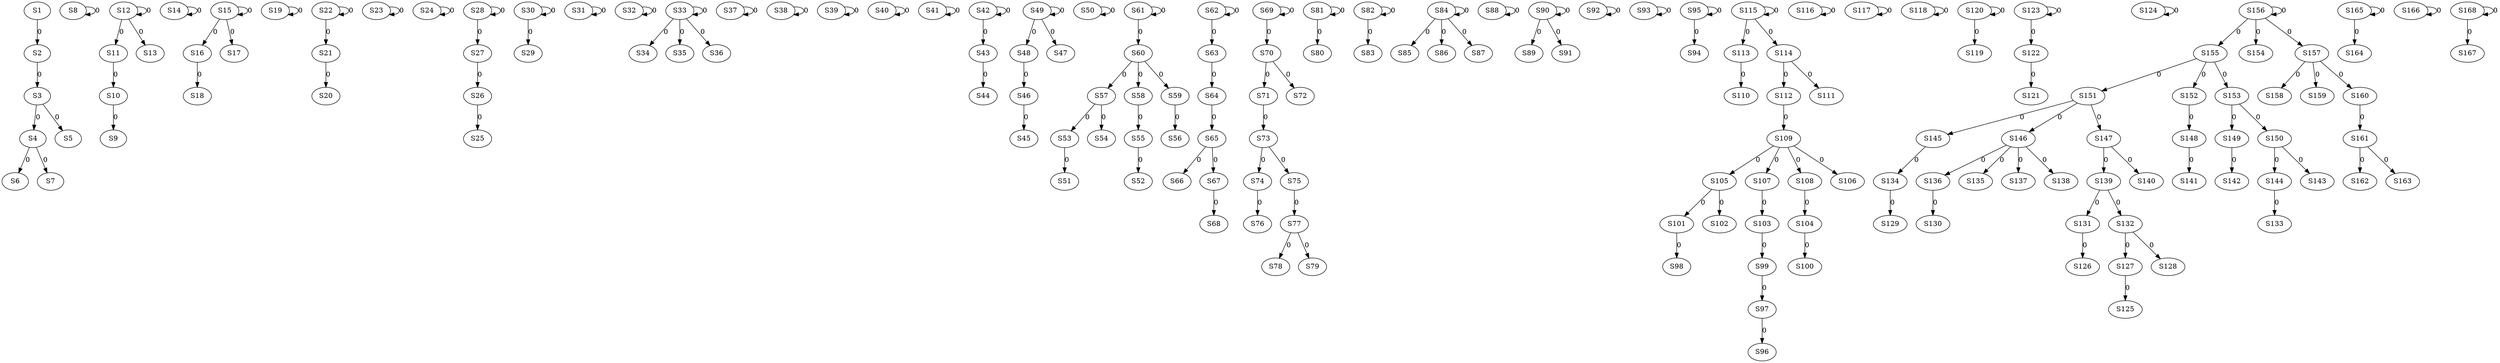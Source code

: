 strict digraph {
	S1 -> S2 [ label = 0 ];
	S2 -> S3 [ label = 0 ];
	S3 -> S4 [ label = 0 ];
	S3 -> S5 [ label = 0 ];
	S4 -> S6 [ label = 0 ];
	S4 -> S7 [ label = 0 ];
	S8 -> S8 [ label = 0 ];
	S10 -> S9 [ label = 0 ];
	S11 -> S10 [ label = 0 ];
	S12 -> S11 [ label = 0 ];
	S12 -> S12 [ label = 0 ];
	S12 -> S13 [ label = 0 ];
	S14 -> S14 [ label = 0 ];
	S15 -> S15 [ label = 0 ];
	S15 -> S16 [ label = 0 ];
	S15 -> S17 [ label = 0 ];
	S16 -> S18 [ label = 0 ];
	S19 -> S19 [ label = 0 ];
	S21 -> S20 [ label = 0 ];
	S22 -> S21 [ label = 0 ];
	S22 -> S22 [ label = 0 ];
	S23 -> S23 [ label = 0 ];
	S24 -> S24 [ label = 0 ];
	S26 -> S25 [ label = 0 ];
	S27 -> S26 [ label = 0 ];
	S28 -> S27 [ label = 0 ];
	S28 -> S28 [ label = 0 ];
	S30 -> S29 [ label = 0 ];
	S30 -> S30 [ label = 0 ];
	S31 -> S31 [ label = 0 ];
	S32 -> S32 [ label = 0 ];
	S33 -> S33 [ label = 0 ];
	S33 -> S34 [ label = 0 ];
	S33 -> S35 [ label = 0 ];
	S33 -> S36 [ label = 0 ];
	S37 -> S37 [ label = 0 ];
	S38 -> S38 [ label = 0 ];
	S39 -> S39 [ label = 0 ];
	S40 -> S40 [ label = 0 ];
	S41 -> S41 [ label = 0 ];
	S42 -> S42 [ label = 0 ];
	S42 -> S43 [ label = 0 ];
	S43 -> S44 [ label = 0 ];
	S46 -> S45 [ label = 0 ];
	S48 -> S46 [ label = 0 ];
	S49 -> S47 [ label = 0 ];
	S49 -> S48 [ label = 0 ];
	S49 -> S49 [ label = 0 ];
	S50 -> S50 [ label = 0 ];
	S53 -> S51 [ label = 0 ];
	S55 -> S52 [ label = 0 ];
	S57 -> S53 [ label = 0 ];
	S57 -> S54 [ label = 0 ];
	S58 -> S55 [ label = 0 ];
	S59 -> S56 [ label = 0 ];
	S60 -> S57 [ label = 0 ];
	S60 -> S58 [ label = 0 ];
	S60 -> S59 [ label = 0 ];
	S61 -> S60 [ label = 0 ];
	S61 -> S61 [ label = 0 ];
	S62 -> S62 [ label = 0 ];
	S62 -> S63 [ label = 0 ];
	S63 -> S64 [ label = 0 ];
	S64 -> S65 [ label = 0 ];
	S65 -> S66 [ label = 0 ];
	S65 -> S67 [ label = 0 ];
	S67 -> S68 [ label = 0 ];
	S69 -> S69 [ label = 0 ];
	S69 -> S70 [ label = 0 ];
	S70 -> S71 [ label = 0 ];
	S70 -> S72 [ label = 0 ];
	S71 -> S73 [ label = 0 ];
	S73 -> S74 [ label = 0 ];
	S73 -> S75 [ label = 0 ];
	S74 -> S76 [ label = 0 ];
	S75 -> S77 [ label = 0 ];
	S77 -> S78 [ label = 0 ];
	S77 -> S79 [ label = 0 ];
	S81 -> S80 [ label = 0 ];
	S81 -> S81 [ label = 0 ];
	S82 -> S82 [ label = 0 ];
	S82 -> S83 [ label = 0 ];
	S84 -> S84 [ label = 0 ];
	S84 -> S85 [ label = 0 ];
	S84 -> S86 [ label = 0 ];
	S84 -> S87 [ label = 0 ];
	S88 -> S88 [ label = 0 ];
	S90 -> S89 [ label = 0 ];
	S90 -> S90 [ label = 0 ];
	S90 -> S91 [ label = 0 ];
	S92 -> S92 [ label = 0 ];
	S93 -> S93 [ label = 0 ];
	S95 -> S94 [ label = 0 ];
	S95 -> S95 [ label = 0 ];
	S97 -> S96 [ label = 0 ];
	S99 -> S97 [ label = 0 ];
	S101 -> S98 [ label = 0 ];
	S103 -> S99 [ label = 0 ];
	S104 -> S100 [ label = 0 ];
	S105 -> S101 [ label = 0 ];
	S105 -> S102 [ label = 0 ];
	S107 -> S103 [ label = 0 ];
	S108 -> S104 [ label = 0 ];
	S109 -> S105 [ label = 0 ];
	S109 -> S106 [ label = 0 ];
	S109 -> S107 [ label = 0 ];
	S109 -> S108 [ label = 0 ];
	S112 -> S109 [ label = 0 ];
	S113 -> S110 [ label = 0 ];
	S114 -> S111 [ label = 0 ];
	S114 -> S112 [ label = 0 ];
	S115 -> S113 [ label = 0 ];
	S115 -> S114 [ label = 0 ];
	S115 -> S115 [ label = 0 ];
	S116 -> S116 [ label = 0 ];
	S117 -> S117 [ label = 0 ];
	S118 -> S118 [ label = 0 ];
	S120 -> S119 [ label = 0 ];
	S120 -> S120 [ label = 0 ];
	S122 -> S121 [ label = 0 ];
	S123 -> S122 [ label = 0 ];
	S123 -> S123 [ label = 0 ];
	S124 -> S124 [ label = 0 ];
	S127 -> S125 [ label = 0 ];
	S131 -> S126 [ label = 0 ];
	S132 -> S127 [ label = 0 ];
	S132 -> S128 [ label = 0 ];
	S134 -> S129 [ label = 0 ];
	S136 -> S130 [ label = 0 ];
	S139 -> S131 [ label = 0 ];
	S139 -> S132 [ label = 0 ];
	S144 -> S133 [ label = 0 ];
	S145 -> S134 [ label = 0 ];
	S146 -> S135 [ label = 0 ];
	S146 -> S136 [ label = 0 ];
	S146 -> S137 [ label = 0 ];
	S146 -> S138 [ label = 0 ];
	S147 -> S139 [ label = 0 ];
	S147 -> S140 [ label = 0 ];
	S148 -> S141 [ label = 0 ];
	S149 -> S142 [ label = 0 ];
	S150 -> S143 [ label = 0 ];
	S150 -> S144 [ label = 0 ];
	S151 -> S145 [ label = 0 ];
	S151 -> S146 [ label = 0 ];
	S151 -> S147 [ label = 0 ];
	S152 -> S148 [ label = 0 ];
	S153 -> S149 [ label = 0 ];
	S153 -> S150 [ label = 0 ];
	S155 -> S151 [ label = 0 ];
	S155 -> S152 [ label = 0 ];
	S155 -> S153 [ label = 0 ];
	S156 -> S154 [ label = 0 ];
	S156 -> S155 [ label = 0 ];
	S156 -> S156 [ label = 0 ];
	S156 -> S157 [ label = 0 ];
	S157 -> S158 [ label = 0 ];
	S157 -> S159 [ label = 0 ];
	S157 -> S160 [ label = 0 ];
	S160 -> S161 [ label = 0 ];
	S161 -> S162 [ label = 0 ];
	S161 -> S163 [ label = 0 ];
	S165 -> S164 [ label = 0 ];
	S165 -> S165 [ label = 0 ];
	S166 -> S166 [ label = 0 ];
	S168 -> S167 [ label = 0 ];
	S168 -> S168 [ label = 0 ];
}